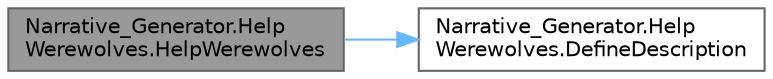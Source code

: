 digraph "Narrative_Generator.HelpWerewolves.HelpWerewolves"
{
 // LATEX_PDF_SIZE
  bgcolor="transparent";
  edge [fontname=Helvetica,fontsize=10,labelfontname=Helvetica,labelfontsize=10];
  node [fontname=Helvetica,fontsize=10,shape=box,height=0.2,width=0.4];
  rankdir="LR";
  Node1 [label="Narrative_Generator.Help\lWerewolves.HelpWerewolves",height=0.2,width=0.4,color="gray40", fillcolor="grey60", style="filled", fontcolor="black",tooltip="A constructor based only on the state of the story world."];
  Node1 -> Node2 [color="steelblue1",style="solid"];
  Node2 [label="Narrative_Generator.Help\lWerewolves.DefineDescription",height=0.2,width=0.4,color="grey40", fillcolor="white", style="filled",URL="$class_narrative___generator_1_1_help_werewolves.html#ac6c0f0894b694c4e5bc26651b81f67c2",tooltip="A method that creates a description of the action."];
}
